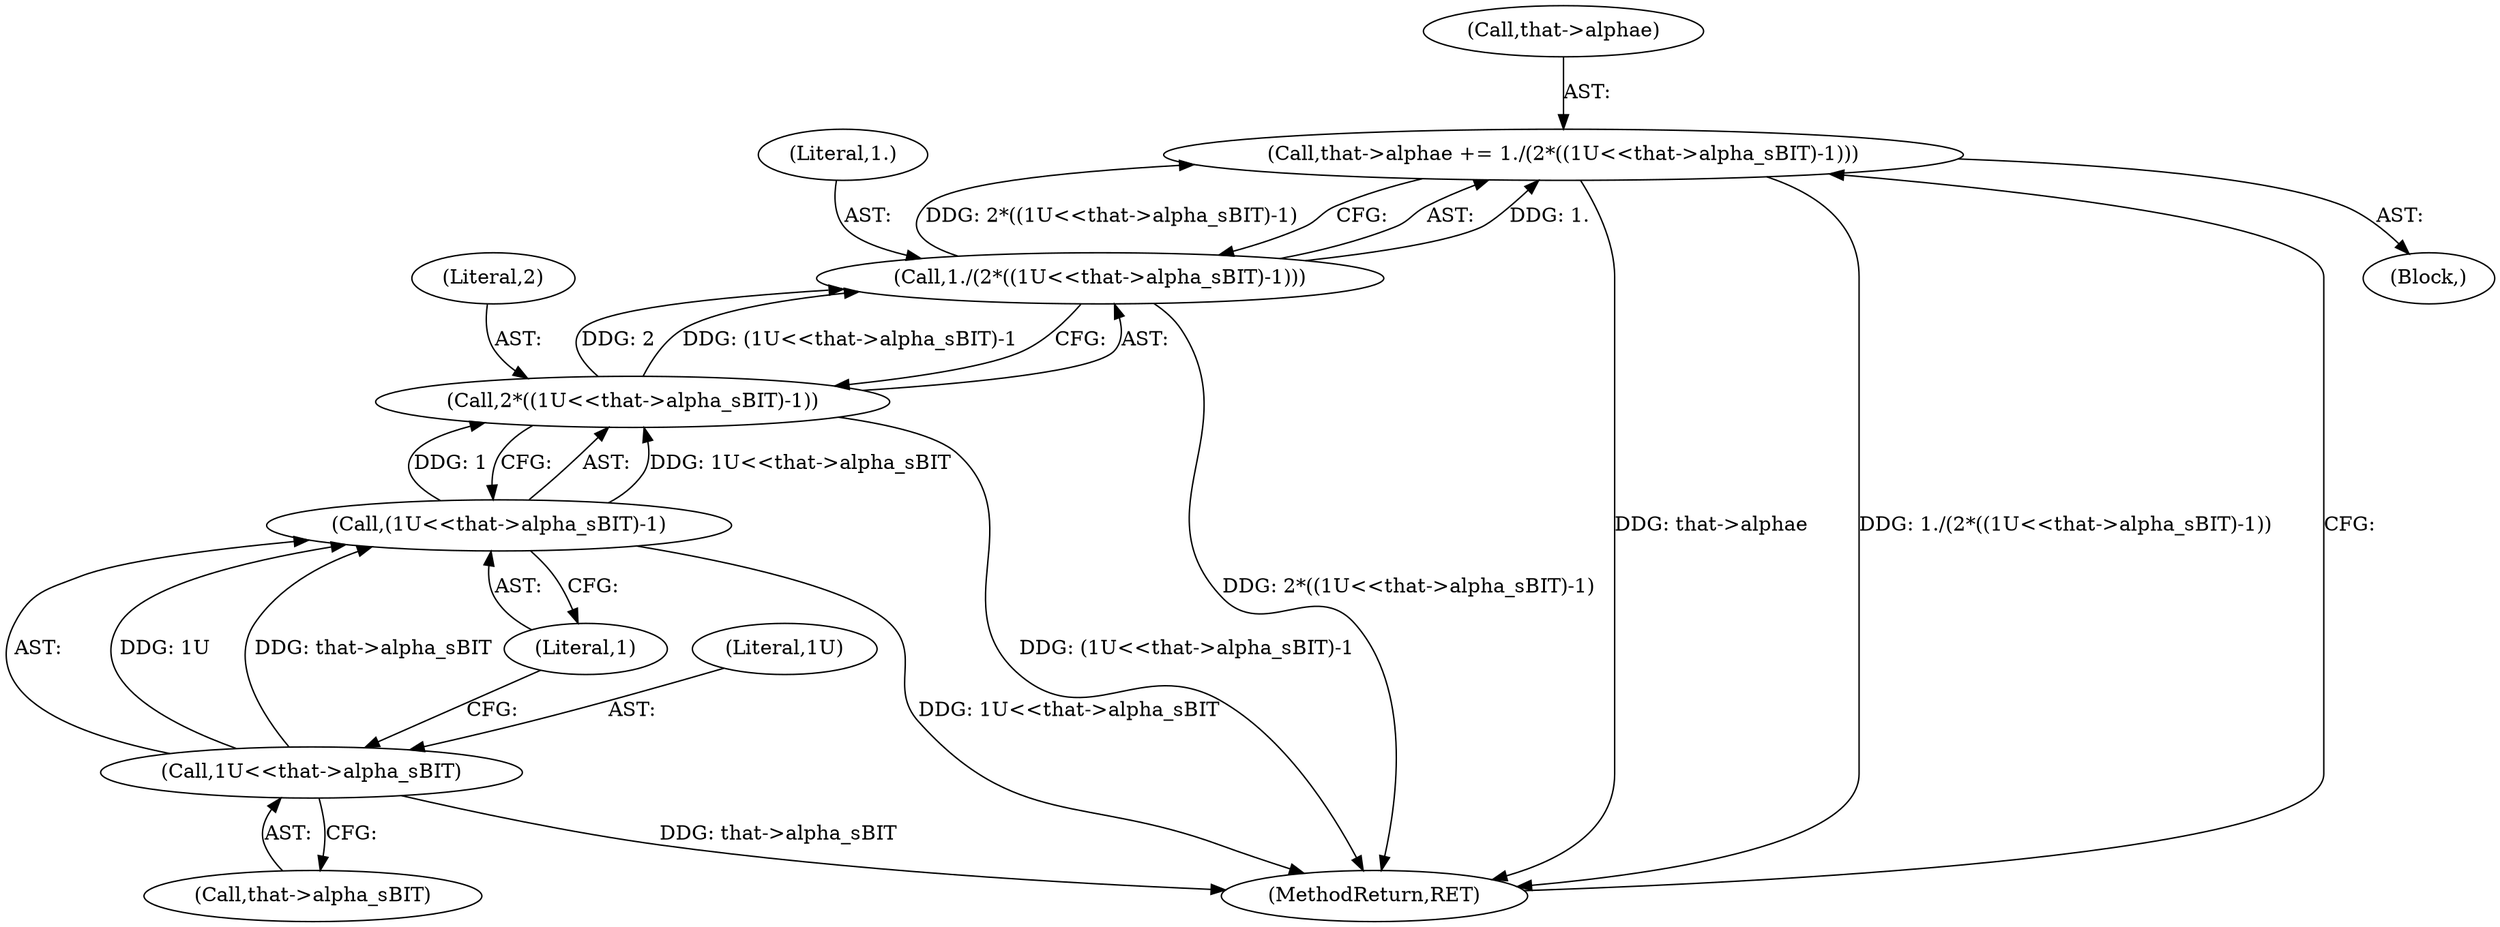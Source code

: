 digraph "0_Android_9d4853418ab2f754c2b63e091c29c5529b8b86ca_57@pointer" {
"1000259" [label="(Call,that->alphae += 1./(2*((1U<<that->alpha_sBIT)-1)))"];
"1000263" [label="(Call,1./(2*((1U<<that->alpha_sBIT)-1)))"];
"1000265" [label="(Call,2*((1U<<that->alpha_sBIT)-1))"];
"1000267" [label="(Call,(1U<<that->alpha_sBIT)-1)"];
"1000268" [label="(Call,1U<<that->alpha_sBIT)"];
"1000259" [label="(Call,that->alphae += 1./(2*((1U<<that->alpha_sBIT)-1)))"];
"1000264" [label="(Literal,1.)"];
"1000268" [label="(Call,1U<<that->alpha_sBIT)"];
"1000267" [label="(Call,(1U<<that->alpha_sBIT)-1)"];
"1000249" [label="(Block,)"];
"1000265" [label="(Call,2*((1U<<that->alpha_sBIT)-1))"];
"1000273" [label="(Literal,1)"];
"1000291" [label="(MethodReturn,RET)"];
"1000260" [label="(Call,that->alphae)"];
"1000266" [label="(Literal,2)"];
"1000270" [label="(Call,that->alpha_sBIT)"];
"1000269" [label="(Literal,1U)"];
"1000263" [label="(Call,1./(2*((1U<<that->alpha_sBIT)-1)))"];
"1000259" -> "1000249"  [label="AST: "];
"1000259" -> "1000263"  [label="CFG: "];
"1000260" -> "1000259"  [label="AST: "];
"1000263" -> "1000259"  [label="AST: "];
"1000291" -> "1000259"  [label="CFG: "];
"1000259" -> "1000291"  [label="DDG: that->alphae"];
"1000259" -> "1000291"  [label="DDG: 1./(2*((1U<<that->alpha_sBIT)-1))"];
"1000263" -> "1000259"  [label="DDG: 1."];
"1000263" -> "1000259"  [label="DDG: 2*((1U<<that->alpha_sBIT)-1)"];
"1000263" -> "1000265"  [label="CFG: "];
"1000264" -> "1000263"  [label="AST: "];
"1000265" -> "1000263"  [label="AST: "];
"1000263" -> "1000291"  [label="DDG: 2*((1U<<that->alpha_sBIT)-1)"];
"1000265" -> "1000263"  [label="DDG: 2"];
"1000265" -> "1000263"  [label="DDG: (1U<<that->alpha_sBIT)-1"];
"1000265" -> "1000267"  [label="CFG: "];
"1000266" -> "1000265"  [label="AST: "];
"1000267" -> "1000265"  [label="AST: "];
"1000265" -> "1000291"  [label="DDG: (1U<<that->alpha_sBIT)-1"];
"1000267" -> "1000265"  [label="DDG: 1U<<that->alpha_sBIT"];
"1000267" -> "1000265"  [label="DDG: 1"];
"1000267" -> "1000273"  [label="CFG: "];
"1000268" -> "1000267"  [label="AST: "];
"1000273" -> "1000267"  [label="AST: "];
"1000267" -> "1000291"  [label="DDG: 1U<<that->alpha_sBIT"];
"1000268" -> "1000267"  [label="DDG: 1U"];
"1000268" -> "1000267"  [label="DDG: that->alpha_sBIT"];
"1000268" -> "1000270"  [label="CFG: "];
"1000269" -> "1000268"  [label="AST: "];
"1000270" -> "1000268"  [label="AST: "];
"1000273" -> "1000268"  [label="CFG: "];
"1000268" -> "1000291"  [label="DDG: that->alpha_sBIT"];
}

